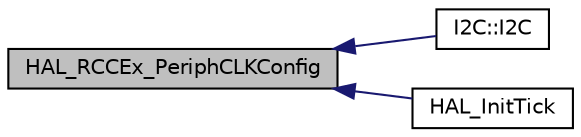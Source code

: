 digraph "HAL_RCCEx_PeriphCLKConfig"
{
  edge [fontname="Helvetica",fontsize="10",labelfontname="Helvetica",labelfontsize="10"];
  node [fontname="Helvetica",fontsize="10",shape=record];
  rankdir="LR";
  Node5 [label="HAL_RCCEx_PeriphCLKConfig",height=0.2,width=0.4,color="black", fillcolor="grey75", style="filled", fontcolor="black"];
  Node5 -> Node6 [dir="back",color="midnightblue",fontsize="10",style="solid",fontname="Helvetica"];
  Node6 [label="I2C::I2C",height=0.2,width=0.4,color="black", fillcolor="white", style="filled",URL="$class_i2_c.html#af873a848403e133a5a6414b677ec3c86"];
  Node5 -> Node7 [dir="back",color="midnightblue",fontsize="10",style="solid",fontname="Helvetica"];
  Node7 [label="HAL_InitTick",height=0.2,width=0.4,color="black", fillcolor="white", style="filled",URL="$group___h_a_l___time_base___r_t_c___alarm___template.html#ga879cdb21ef051eb81ec51c18147397d5",tooltip="This function configures the RTC_ALARMA as a time base source. "];
}
